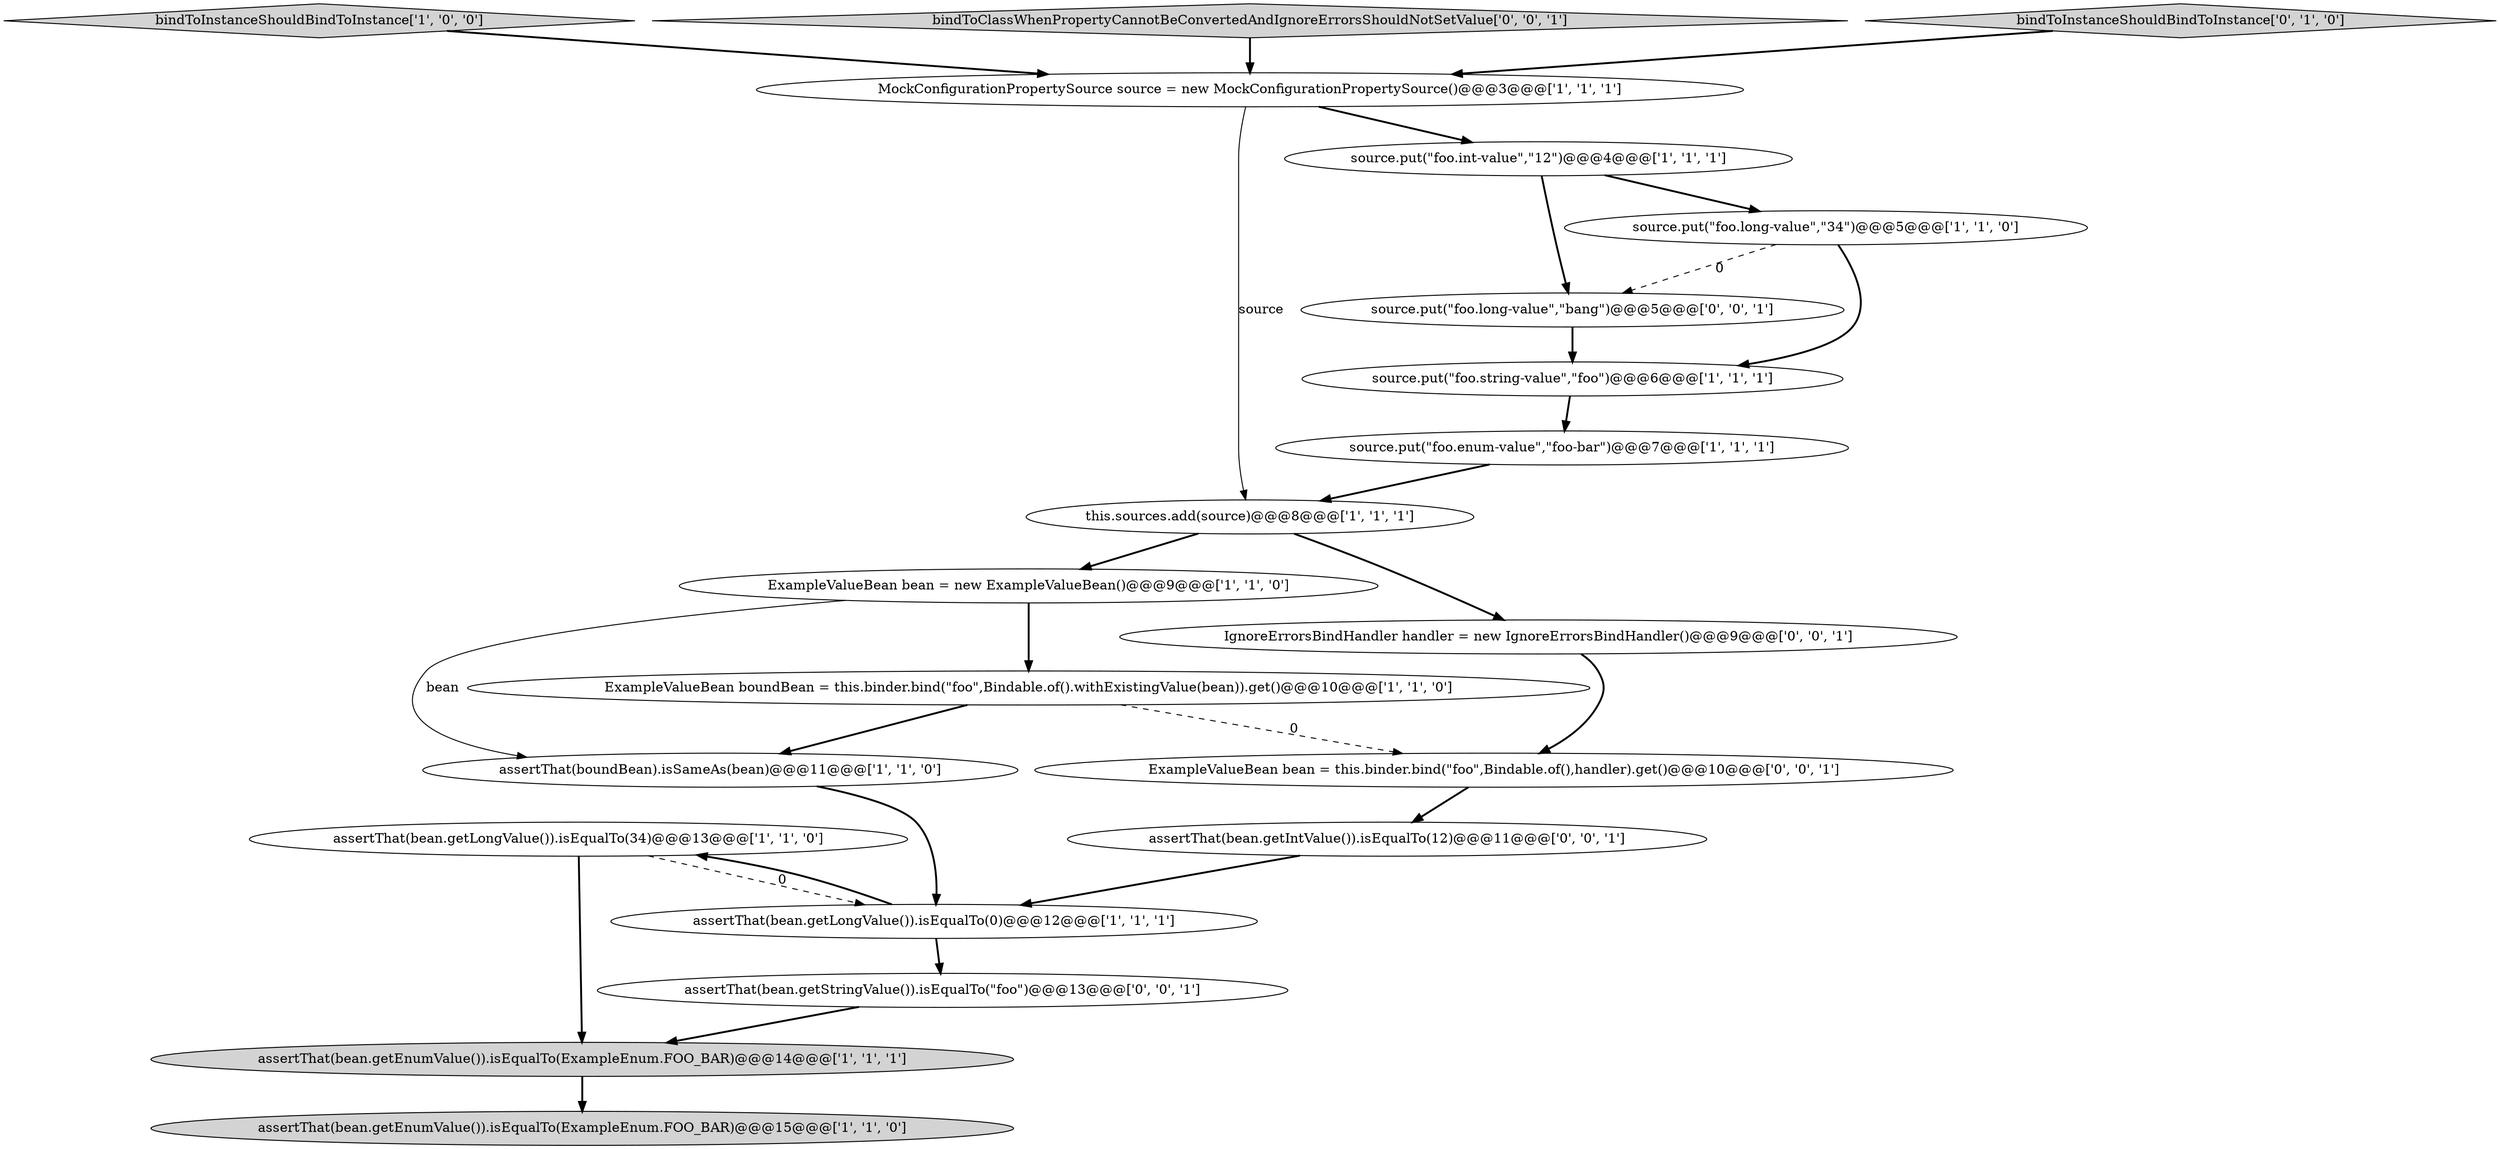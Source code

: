 digraph {
1 [style = filled, label = "assertThat(bean.getEnumValue()).isEqualTo(ExampleEnum.FOO_BAR)@@@15@@@['1', '1', '0']", fillcolor = lightgray, shape = ellipse image = "AAA0AAABBB1BBB"];
13 [style = filled, label = "source.put(\"foo.long-value\",\"34\")@@@5@@@['1', '1', '0']", fillcolor = white, shape = ellipse image = "AAA0AAABBB1BBB"];
17 [style = filled, label = "source.put(\"foo.long-value\",\"bang\")@@@5@@@['0', '0', '1']", fillcolor = white, shape = ellipse image = "AAA0AAABBB3BBB"];
0 [style = filled, label = "ExampleValueBean boundBean = this.binder.bind(\"foo\",Bindable.of().withExistingValue(bean)).get()@@@10@@@['1', '1', '0']", fillcolor = white, shape = ellipse image = "AAA0AAABBB1BBB"];
12 [style = filled, label = "bindToInstanceShouldBindToInstance['1', '0', '0']", fillcolor = lightgray, shape = diamond image = "AAA0AAABBB1BBB"];
15 [style = filled, label = "ExampleValueBean bean = this.binder.bind(\"foo\",Bindable.of(),handler).get()@@@10@@@['0', '0', '1']", fillcolor = white, shape = ellipse image = "AAA0AAABBB3BBB"];
6 [style = filled, label = "assertThat(bean.getLongValue()).isEqualTo(34)@@@13@@@['1', '1', '0']", fillcolor = white, shape = ellipse image = "AAA0AAABBB1BBB"];
20 [style = filled, label = "bindToClassWhenPropertyCannotBeConvertedAndIgnoreErrorsShouldNotSetValue['0', '0', '1']", fillcolor = lightgray, shape = diamond image = "AAA0AAABBB3BBB"];
11 [style = filled, label = "ExampleValueBean bean = new ExampleValueBean()@@@9@@@['1', '1', '0']", fillcolor = white, shape = ellipse image = "AAA0AAABBB1BBB"];
16 [style = filled, label = "assertThat(bean.getStringValue()).isEqualTo(\"foo\")@@@13@@@['0', '0', '1']", fillcolor = white, shape = ellipse image = "AAA0AAABBB3BBB"];
2 [style = filled, label = "assertThat(bean.getLongValue()).isEqualTo(0)@@@12@@@['1', '1', '1']", fillcolor = white, shape = ellipse image = "AAA0AAABBB1BBB"];
18 [style = filled, label = "IgnoreErrorsBindHandler handler = new IgnoreErrorsBindHandler()@@@9@@@['0', '0', '1']", fillcolor = white, shape = ellipse image = "AAA0AAABBB3BBB"];
4 [style = filled, label = "MockConfigurationPropertySource source = new MockConfigurationPropertySource()@@@3@@@['1', '1', '1']", fillcolor = white, shape = ellipse image = "AAA0AAABBB1BBB"];
5 [style = filled, label = "source.put(\"foo.string-value\",\"foo\")@@@6@@@['1', '1', '1']", fillcolor = white, shape = ellipse image = "AAA0AAABBB1BBB"];
3 [style = filled, label = "this.sources.add(source)@@@8@@@['1', '1', '1']", fillcolor = white, shape = ellipse image = "AAA0AAABBB1BBB"];
14 [style = filled, label = "bindToInstanceShouldBindToInstance['0', '1', '0']", fillcolor = lightgray, shape = diamond image = "AAA0AAABBB2BBB"];
19 [style = filled, label = "assertThat(bean.getIntValue()).isEqualTo(12)@@@11@@@['0', '0', '1']", fillcolor = white, shape = ellipse image = "AAA0AAABBB3BBB"];
9 [style = filled, label = "assertThat(bean.getEnumValue()).isEqualTo(ExampleEnum.FOO_BAR)@@@14@@@['1', '1', '1']", fillcolor = lightgray, shape = ellipse image = "AAA0AAABBB1BBB"];
7 [style = filled, label = "source.put(\"foo.int-value\",\"12\")@@@4@@@['1', '1', '1']", fillcolor = white, shape = ellipse image = "AAA0AAABBB1BBB"];
10 [style = filled, label = "assertThat(boundBean).isSameAs(bean)@@@11@@@['1', '1', '0']", fillcolor = white, shape = ellipse image = "AAA0AAABBB1BBB"];
8 [style = filled, label = "source.put(\"foo.enum-value\",\"foo-bar\")@@@7@@@['1', '1', '1']", fillcolor = white, shape = ellipse image = "AAA0AAABBB1BBB"];
7->13 [style = bold, label=""];
11->10 [style = solid, label="bean"];
5->8 [style = bold, label=""];
4->3 [style = solid, label="source"];
17->5 [style = bold, label=""];
7->17 [style = bold, label=""];
6->2 [style = dashed, label="0"];
2->6 [style = bold, label=""];
8->3 [style = bold, label=""];
18->15 [style = bold, label=""];
3->11 [style = bold, label=""];
13->17 [style = dashed, label="0"];
0->15 [style = dashed, label="0"];
19->2 [style = bold, label=""];
15->19 [style = bold, label=""];
4->7 [style = bold, label=""];
20->4 [style = bold, label=""];
3->18 [style = bold, label=""];
0->10 [style = bold, label=""];
11->0 [style = bold, label=""];
12->4 [style = bold, label=""];
13->5 [style = bold, label=""];
10->2 [style = bold, label=""];
6->9 [style = bold, label=""];
9->1 [style = bold, label=""];
16->9 [style = bold, label=""];
14->4 [style = bold, label=""];
2->16 [style = bold, label=""];
}
